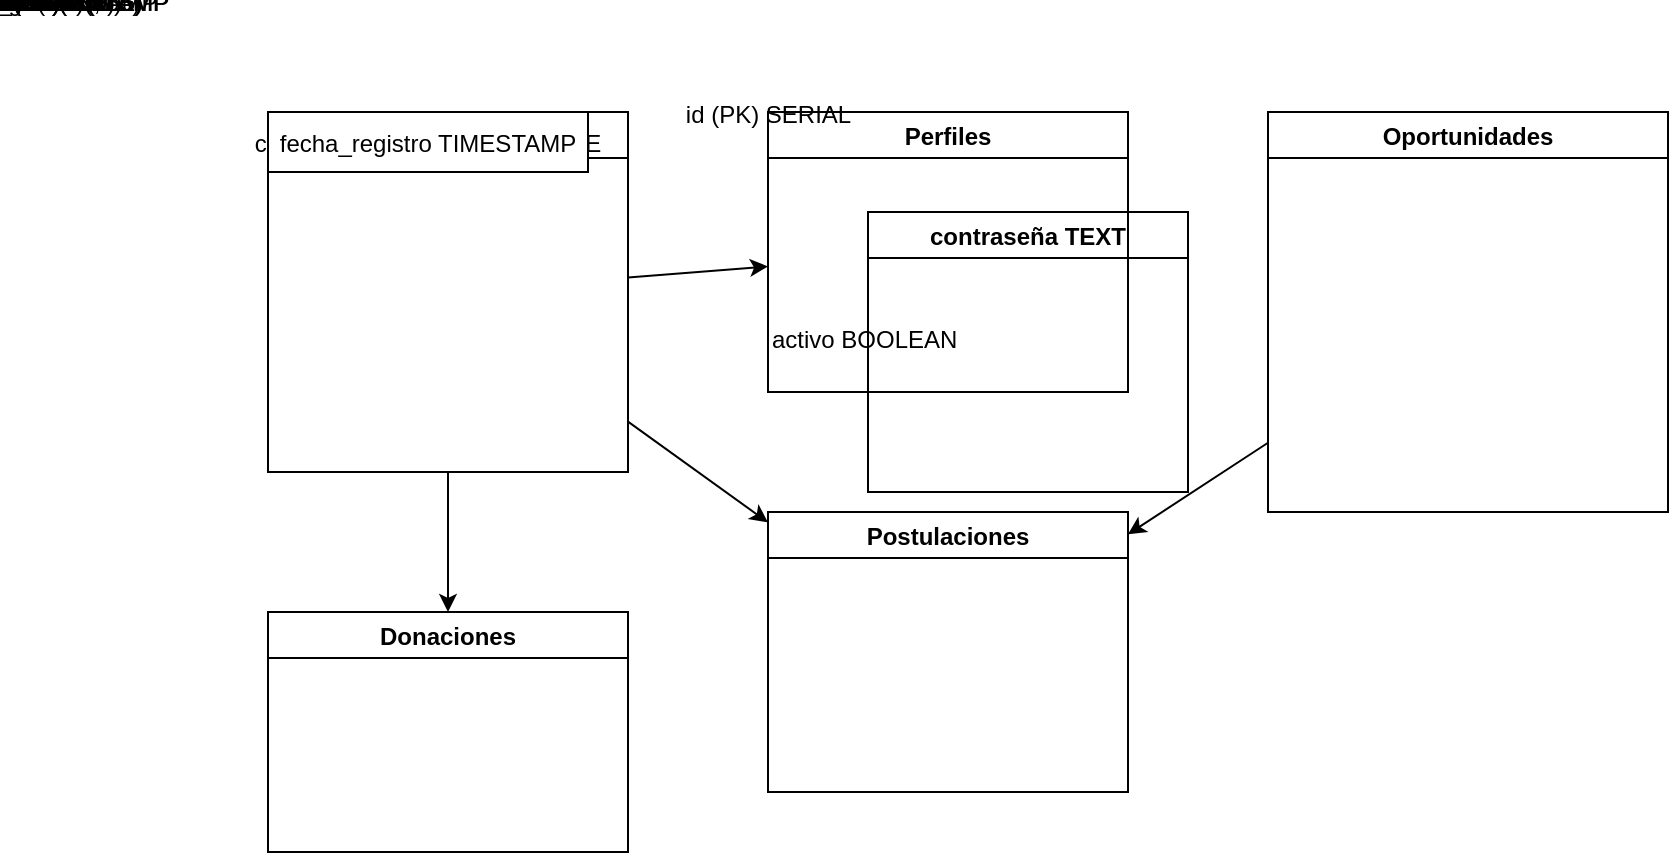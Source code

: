 <mxfile version="26.0.11">
  <diagram id="R2lEEEUBdFMjLlhIrx00" name="Page-1">
    <mxGraphModel dx="2820" dy="1534" grid="1" gridSize="10" guides="1" tooltips="1" connect="1" arrows="1" fold="1" page="1" pageScale="1" pageWidth="850" pageHeight="1100" math="0" shadow="0" extFonts="Permanent Marker^https://fonts.googleapis.com/css?family=Permanent+Marker">
      <root>
        <mxCell id="0" />
        <mxCell id="1" parent="0" />
        <mxCell id="2" value="Usuarios" style="swimlane" vertex="1" parent="1">
          <mxGeometry x="50" y="50" width="180" height="180" as="geometry" />
        </mxCell>
        <mxCell id="3" value="id (PK) SERIAL" vertex="1" parent="2">
          <mxGeometry width="160" height="30" as="geometry" />
        </mxCell>
        <mxCell id="4" value="nombre VARCHAR(255)" vertex="1" parent="2">
          <mxGeometry width="160" height="30" as="geometry" />
        </mxCell>
        <mxCell id="5" value="correo VARCHAR(255) UNIQUE" vertex="1" parent="2">
          <mxGeometry width="160" height="30" as="geometry" />
        </mxCell>
        <mxCell id="6" value="contraseña TEXT" style="swimlane" vertex="1" parent="2">
          <mxGeometry x="300" y="50" width="160" height="140" as="geometry" />
        </mxCell>
        <mxCell id="7" value="telefono VARCHAR(20)" vertex="1" parent="2">
          <mxGeometry width="160" height="30" as="geometry" />
        </mxCell>
        <mxCell id="8" value="rol ENUM" vertex="1" parent="2">
          <mxGeometry width="160" height="30" as="geometry" />
        </mxCell>
        <mxCell id="9" value="fecha_registro TIMESTAMP" vertex="1" parent="2">
          <mxGeometry width="160" height="30" as="geometry" />
        </mxCell>
        <mxCell id="10" value="activo BOOLEAN" style="text" vertex="1" parent="2">
          <mxGeometry x="250" y="100" width="80" height="30" as="geometry" />
        </mxCell>
        <mxCell id="11" value="Perfiles" style="swimlane" vertex="1" parent="1">
          <mxGeometry x="300" y="50" width="180" height="140" as="geometry" />
        </mxCell>
        <mxCell id="12" value="id (PK) SERIAL" vertex="1" parent="11">
          <mxGeometry relative="1" as="geometry" />
        </mxCell>
        <mxCell id="13" value="usuario_id (FK) INT" vertex="1" parent="11" />
        <mxCell id="14" value="preferencias JSONB" vertex="1" parent="11" />
        <mxCell id="15" value="biografia TEXT" vertex="1" parent="11" />
        <mxCell id="16" value="foto_perfil VARCHAR(255)" vertex="1" parent="11" />
        <mxCell id="29" edge="1" parent="1" source="2" target="11">
          <mxGeometry relative="1" as="geometry" />
        </mxCell>
        <mxCell id="17" value="Oportunidades" style="swimlane" vertex="1" parent="1">
          <mxGeometry x="550" y="50" width="200" height="200" as="geometry" />
        </mxCell>
        <mxCell id="18" value="id (PK) SERIAL" vertex="1" parent="17" />
        <mxCell id="19" value="titulo VARCHAR(255)" vertex="1" parent="17" />
        <mxCell id="20" value="descripcion TEXT" vertex="1" parent="17" />
        <mxCell id="21" value="tipo ENUM" vertex="1" parent="17" />
        <mxCell id="22" value="sector ENUM" vertex="1" parent="17" />
        <mxCell id="23" value="ubicacion VARCHAR(255)" vertex="1" parent="17" />
        <mxCell id="24" value="requisitos TEXT" vertex="1" parent="17" />
        <mxCell id="25" value="beneficios TEXT" vertex="1" parent="17" />
        <mxCell id="26" value="fecha_publicacion TIMESTAMP" vertex="1" parent="17" />
        <mxCell id="27" value="fecha_vencimiento DATE" vertex="1" parent="17" />
        <mxCell id="28" value="institucion VARCHAR(255)" vertex="1" parent="17" />
        <mxCell id="30" value="Postulaciones" style="swimlane" vertex="1" parent="1">
          <mxGeometry x="300" y="250" width="180" height="140" as="geometry" />
        </mxCell>
        <mxCell id="31" value="id (PK) SERIAL" vertex="1" parent="30" />
        <mxCell id="32" value="usuario_id (FK) INT" vertex="1" parent="30" />
        <mxCell id="33" value="oportunidad_id (FK) INT" vertex="1" parent="30" />
        <mxCell id="34" value="estado ENUM" vertex="1" parent="30" />
        <mxCell id="35" value="fecha_postulacion TIMESTAMP" vertex="1" parent="30" />
        <mxCell id="36" edge="1" parent="1" source="2" target="30">
          <mxGeometry relative="1" as="geometry" />
        </mxCell>
        <mxCell id="37" edge="1" parent="1" source="17" target="30">
          <mxGeometry relative="1" as="geometry" />
        </mxCell>
        <mxCell id="38" value="Donaciones" style="swimlane" vertex="1" parent="1">
          <mxGeometry x="50" y="300" width="180" height="120" as="geometry" />
        </mxCell>
        <mxCell id="39" value="id (PK) SERIAL" vertex="1" parent="38" />
        <mxCell id="40" value="usuario_id (FK) INT" vertex="1" parent="38" />
        <mxCell id="41" value="monto DECIMAL(10,2)" vertex="1" parent="38" />
        <mxCell id="42" value="metodo_pago ENUM" vertex="1" parent="38" />
        <mxCell id="43" value="fecha_donacion TIMESTAMP" vertex="1" parent="38" />
        <mxCell id="44" edge="1" parent="1" source="2" target="38">
          <mxGeometry relative="1" as="geometry" />
        </mxCell>
      </root>
    </mxGraphModel>
  </diagram>
</mxfile>

